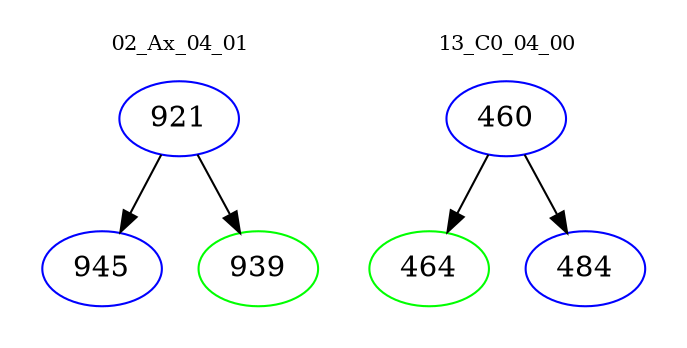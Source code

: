 digraph{
subgraph cluster_0 {
color = white
label = "02_Ax_04_01";
fontsize=10;
T0_921 [label="921", color="blue"]
T0_921 -> T0_945 [color="black"]
T0_945 [label="945", color="blue"]
T0_921 -> T0_939 [color="black"]
T0_939 [label="939", color="green"]
}
subgraph cluster_1 {
color = white
label = "13_C0_04_00";
fontsize=10;
T1_460 [label="460", color="blue"]
T1_460 -> T1_464 [color="black"]
T1_464 [label="464", color="green"]
T1_460 -> T1_484 [color="black"]
T1_484 [label="484", color="blue"]
}
}

